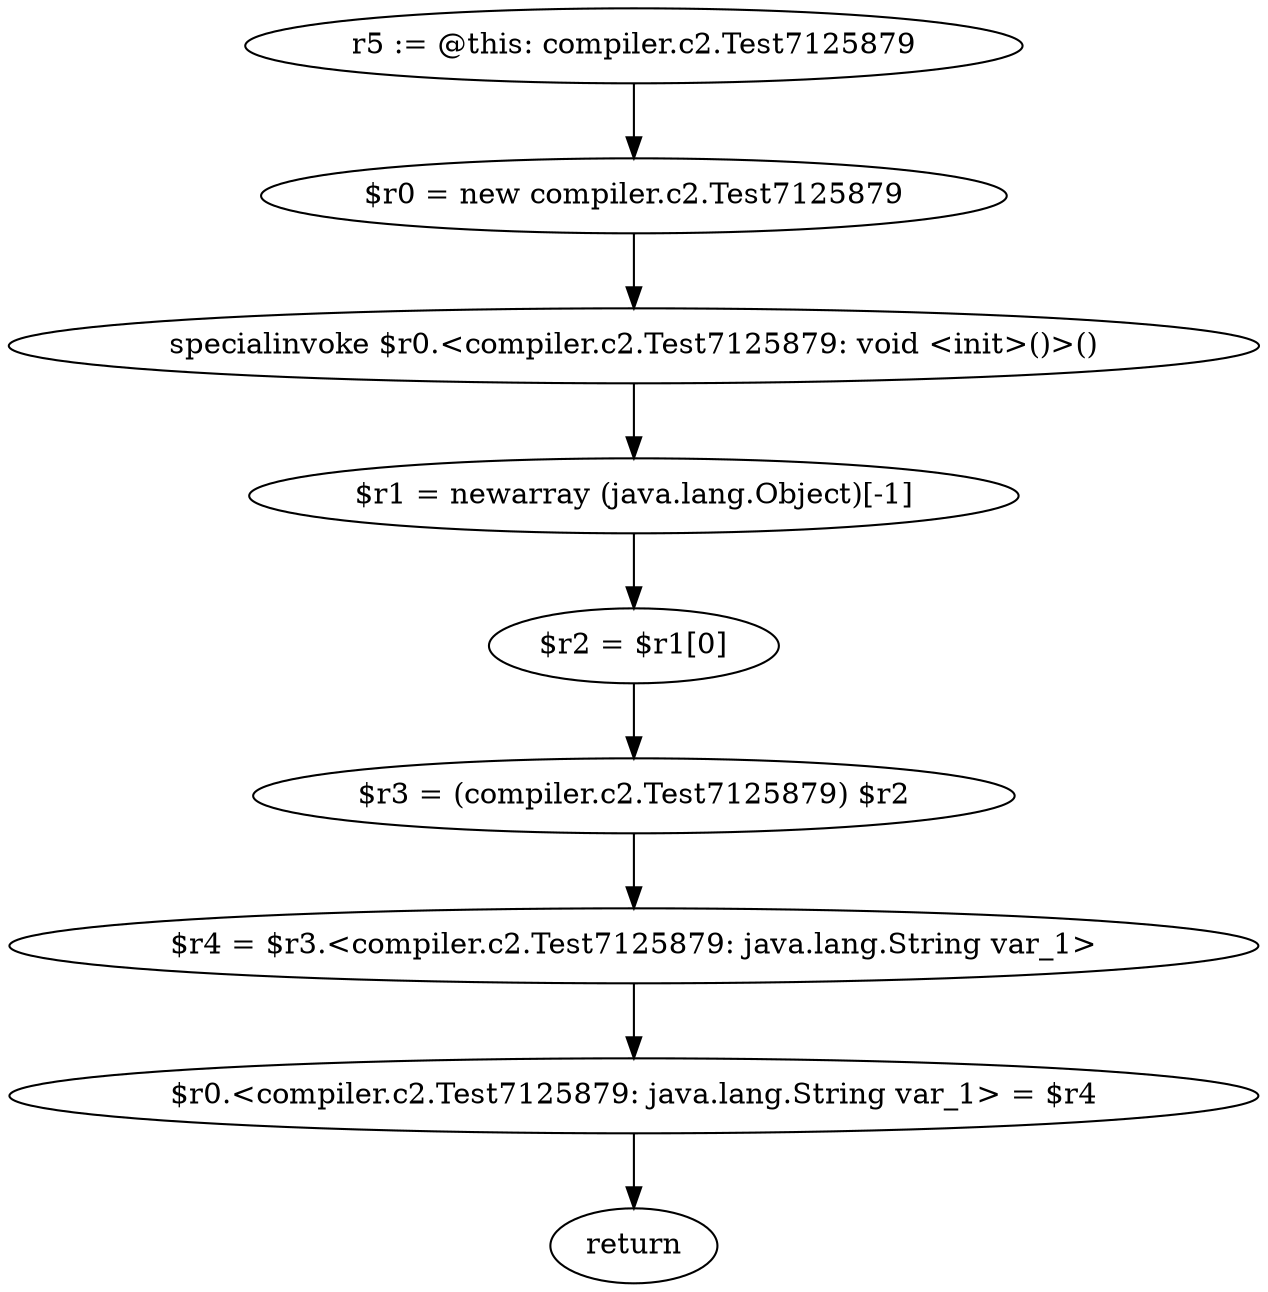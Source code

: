 digraph "unitGraph" {
    "r5 := @this: compiler.c2.Test7125879"
    "$r0 = new compiler.c2.Test7125879"
    "specialinvoke $r0.<compiler.c2.Test7125879: void <init>()>()"
    "$r1 = newarray (java.lang.Object)[-1]"
    "$r2 = $r1[0]"
    "$r3 = (compiler.c2.Test7125879) $r2"
    "$r4 = $r3.<compiler.c2.Test7125879: java.lang.String var_1>"
    "$r0.<compiler.c2.Test7125879: java.lang.String var_1> = $r4"
    "return"
    "r5 := @this: compiler.c2.Test7125879"->"$r0 = new compiler.c2.Test7125879";
    "$r0 = new compiler.c2.Test7125879"->"specialinvoke $r0.<compiler.c2.Test7125879: void <init>()>()";
    "specialinvoke $r0.<compiler.c2.Test7125879: void <init>()>()"->"$r1 = newarray (java.lang.Object)[-1]";
    "$r1 = newarray (java.lang.Object)[-1]"->"$r2 = $r1[0]";
    "$r2 = $r1[0]"->"$r3 = (compiler.c2.Test7125879) $r2";
    "$r3 = (compiler.c2.Test7125879) $r2"->"$r4 = $r3.<compiler.c2.Test7125879: java.lang.String var_1>";
    "$r4 = $r3.<compiler.c2.Test7125879: java.lang.String var_1>"->"$r0.<compiler.c2.Test7125879: java.lang.String var_1> = $r4";
    "$r0.<compiler.c2.Test7125879: java.lang.String var_1> = $r4"->"return";
}
